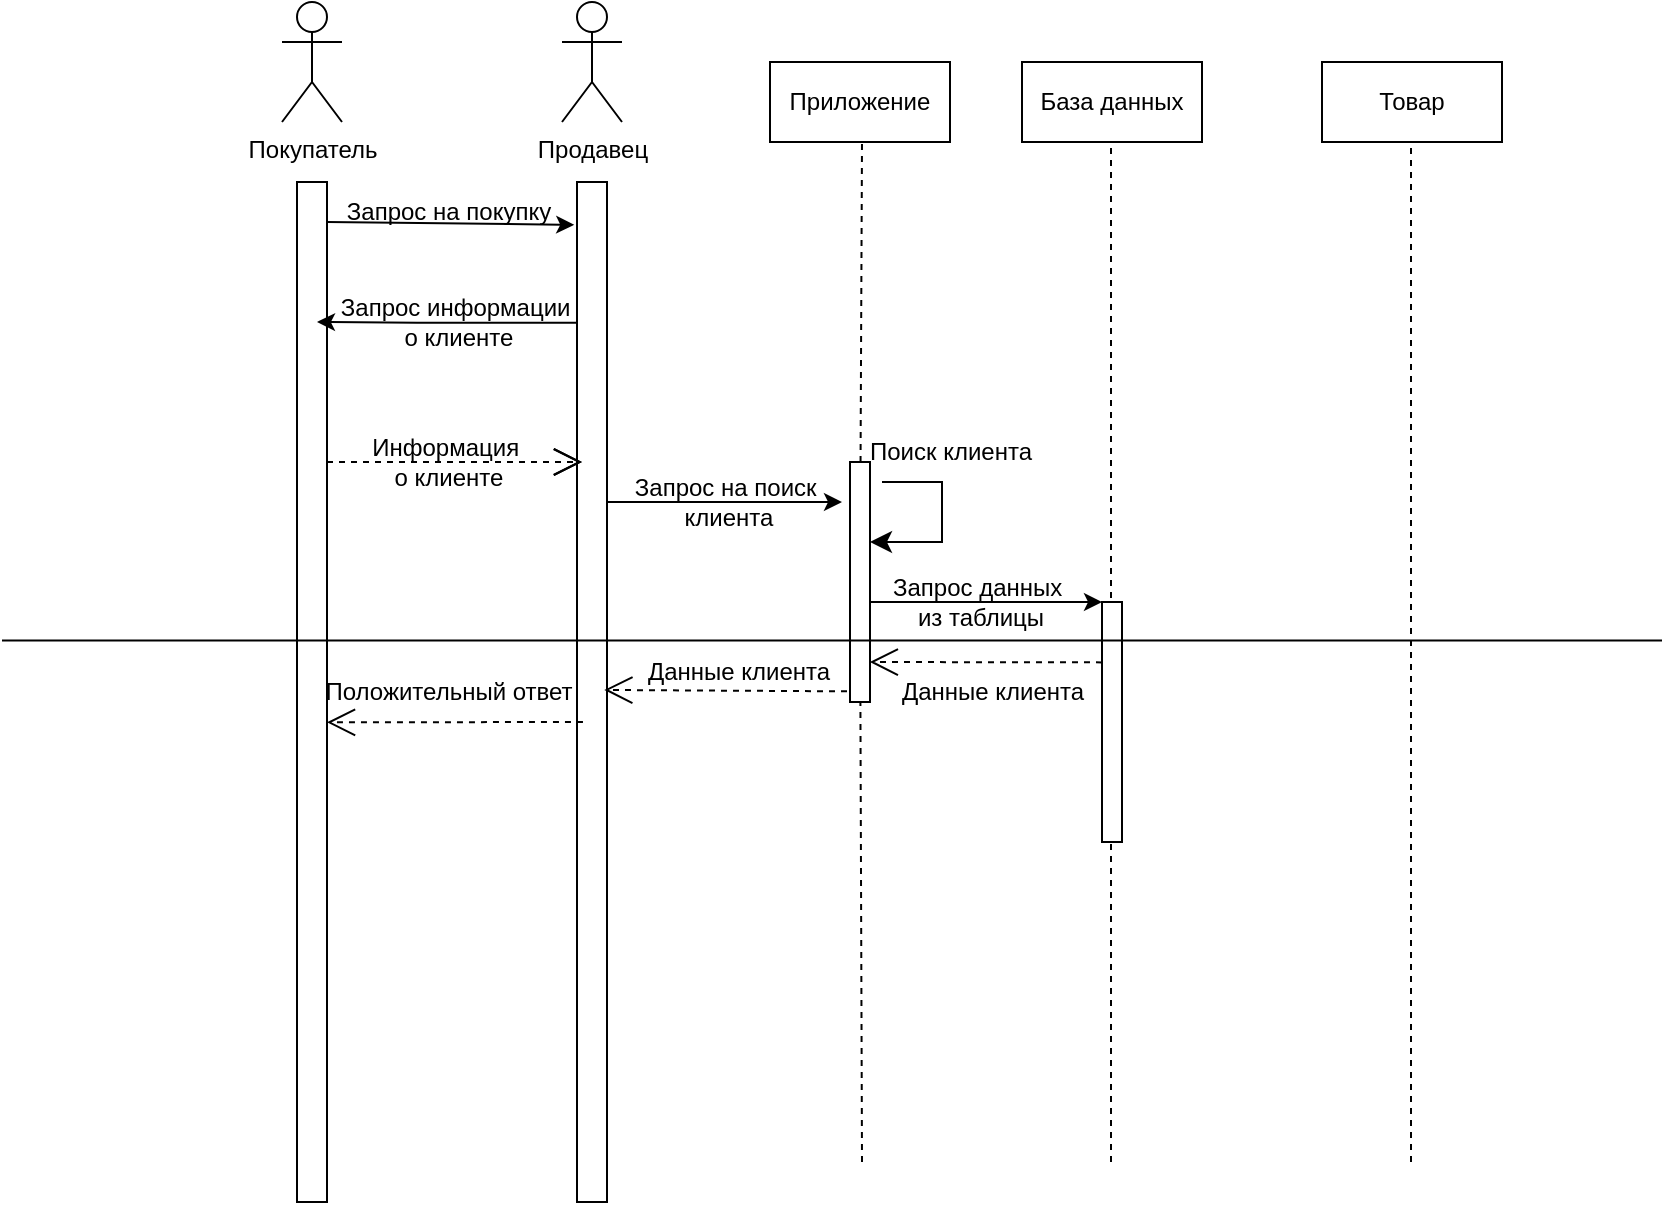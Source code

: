<mxfile version="25.0.3">
  <diagram name="Страница — 1" id="s1N9AcsyB8TP1igfHAV_">
    <mxGraphModel dx="1838" dy="448" grid="1" gridSize="10" guides="1" tooltips="1" connect="1" arrows="1" fold="1" page="1" pageScale="1" pageWidth="827" pageHeight="1169" math="0" shadow="0">
      <root>
        <mxCell id="0" />
        <mxCell id="1" parent="0" />
        <mxCell id="6DJzkv-PkJwYkkrWsRg8-2" value="Покупатель" style="shape=umlActor;verticalLabelPosition=bottom;verticalAlign=top;html=1;outlineConnect=0;" vertex="1" parent="1">
          <mxGeometry x="80" y="50" width="30" height="60" as="geometry" />
        </mxCell>
        <mxCell id="6DJzkv-PkJwYkkrWsRg8-3" value="Продавец" style="shape=umlActor;verticalLabelPosition=bottom;verticalAlign=top;html=1;outlineConnect=0;" vertex="1" parent="1">
          <mxGeometry x="220" y="50" width="30" height="60" as="geometry" />
        </mxCell>
        <mxCell id="6DJzkv-PkJwYkkrWsRg8-5" value="" style="shape=corner;whiteSpace=wrap;html=1;" vertex="1" parent="1">
          <mxGeometry x="87.5" y="140" width="15" height="510" as="geometry" />
        </mxCell>
        <mxCell id="6DJzkv-PkJwYkkrWsRg8-6" value="" style="shape=corner;whiteSpace=wrap;html=1;" vertex="1" parent="1">
          <mxGeometry x="227.5" y="140" width="15" height="510" as="geometry" />
        </mxCell>
        <mxCell id="6DJzkv-PkJwYkkrWsRg8-7" value="Приложение" style="rounded=0;whiteSpace=wrap;html=1;" vertex="1" parent="1">
          <mxGeometry x="324" y="80" width="90" height="40" as="geometry" />
        </mxCell>
        <mxCell id="6DJzkv-PkJwYkkrWsRg8-8" value="База данных" style="rounded=0;whiteSpace=wrap;html=1;" vertex="1" parent="1">
          <mxGeometry x="450" y="80" width="90" height="40" as="geometry" />
        </mxCell>
        <mxCell id="6DJzkv-PkJwYkkrWsRg8-10" value="Товар" style="rounded=0;whiteSpace=wrap;html=1;" vertex="1" parent="1">
          <mxGeometry x="600" y="80" width="90" height="40" as="geometry" />
        </mxCell>
        <mxCell id="6DJzkv-PkJwYkkrWsRg8-11" value="" style="endArrow=none;dashed=1;html=1;rounded=0;" edge="1" parent="1">
          <mxGeometry width="50" height="50" relative="1" as="geometry">
            <mxPoint x="644.5" y="630" as="sourcePoint" />
            <mxPoint x="644.5" y="120" as="targetPoint" />
          </mxGeometry>
        </mxCell>
        <mxCell id="6DJzkv-PkJwYkkrWsRg8-12" value="" style="endArrow=none;dashed=1;html=1;rounded=0;" edge="1" parent="1" source="6DJzkv-PkJwYkkrWsRg8-22">
          <mxGeometry width="50" height="50" relative="1" as="geometry">
            <mxPoint x="370" y="630" as="sourcePoint" />
            <mxPoint x="370" y="120" as="targetPoint" />
          </mxGeometry>
        </mxCell>
        <mxCell id="6DJzkv-PkJwYkkrWsRg8-13" value="" style="endArrow=none;dashed=1;html=1;rounded=0;" edge="1" parent="1">
          <mxGeometry width="50" height="50" relative="1" as="geometry">
            <mxPoint x="494.5" y="630" as="sourcePoint" />
            <mxPoint x="494.5" y="120" as="targetPoint" />
          </mxGeometry>
        </mxCell>
        <mxCell id="6DJzkv-PkJwYkkrWsRg8-14" value="" style="endArrow=classic;html=1;rounded=0;entryX=-0.093;entryY=0.042;entryDx=0;entryDy=0;entryPerimeter=0;" edge="1" parent="1" target="6DJzkv-PkJwYkkrWsRg8-6">
          <mxGeometry width="50" height="50" relative="1" as="geometry">
            <mxPoint x="102.5" y="160" as="sourcePoint" />
            <mxPoint x="182.5" y="160" as="targetPoint" />
          </mxGeometry>
        </mxCell>
        <mxCell id="6DJzkv-PkJwYkkrWsRg8-16" value="Запрос на покупку" style="text;html=1;align=center;verticalAlign=middle;resizable=0;points=[];autosize=1;strokeColor=none;fillColor=none;" vertex="1" parent="1">
          <mxGeometry x="97.5" y="140" width="130" height="30" as="geometry" />
        </mxCell>
        <mxCell id="6DJzkv-PkJwYkkrWsRg8-17" value="" style="endArrow=classic;html=1;rounded=0;entryX=0.826;entryY=0.117;entryDx=0;entryDy=0;entryPerimeter=0;" edge="1" parent="1">
          <mxGeometry width="50" height="50" relative="1" as="geometry">
            <mxPoint x="227.61" y="210.33" as="sourcePoint" />
            <mxPoint x="97.5" y="210.0" as="targetPoint" />
            <Array as="points">
              <mxPoint x="147.61" y="210.33" />
            </Array>
          </mxGeometry>
        </mxCell>
        <mxCell id="6DJzkv-PkJwYkkrWsRg8-18" value="Запрос информации&amp;nbsp;&lt;div&gt;о клиенте&lt;/div&gt;" style="text;html=1;align=center;verticalAlign=middle;resizable=0;points=[];autosize=1;strokeColor=none;fillColor=none;" vertex="1" parent="1">
          <mxGeometry x="97.5" y="190" width="140" height="40" as="geometry" />
        </mxCell>
        <mxCell id="6DJzkv-PkJwYkkrWsRg8-20" value="" style="endArrow=open;endSize=12;dashed=1;html=1;rounded=0;" edge="1" parent="1">
          <mxGeometry y="-70" width="160" relative="1" as="geometry">
            <mxPoint x="102.5" y="280" as="sourcePoint" />
            <mxPoint x="230" y="280" as="targetPoint" />
            <mxPoint as="offset" />
          </mxGeometry>
        </mxCell>
        <mxCell id="6DJzkv-PkJwYkkrWsRg8-21" value="Информация&amp;nbsp;&lt;div&gt;о клиенте&lt;/div&gt;" style="text;html=1;align=center;verticalAlign=middle;resizable=0;points=[];autosize=1;strokeColor=none;fillColor=none;" vertex="1" parent="1">
          <mxGeometry x="112.5" y="260" width="100" height="40" as="geometry" />
        </mxCell>
        <mxCell id="6DJzkv-PkJwYkkrWsRg8-23" value="" style="endArrow=none;dashed=1;html=1;rounded=0;" edge="1" parent="1" target="6DJzkv-PkJwYkkrWsRg8-22">
          <mxGeometry width="50" height="50" relative="1" as="geometry">
            <mxPoint x="370" y="630" as="sourcePoint" />
            <mxPoint x="370" y="120" as="targetPoint" />
          </mxGeometry>
        </mxCell>
        <mxCell id="6DJzkv-PkJwYkkrWsRg8-22" value="" style="shape=corner;whiteSpace=wrap;html=1;" vertex="1" parent="1">
          <mxGeometry x="364" y="280" width="10" height="120" as="geometry" />
        </mxCell>
        <mxCell id="6DJzkv-PkJwYkkrWsRg8-24" value="" style="endArrow=classic;html=1;rounded=0;" edge="1" parent="1">
          <mxGeometry width="50" height="50" relative="1" as="geometry">
            <mxPoint x="242.5" y="300" as="sourcePoint" />
            <mxPoint x="360" y="300" as="targetPoint" />
          </mxGeometry>
        </mxCell>
        <mxCell id="6DJzkv-PkJwYkkrWsRg8-25" value="Запрос на поиск&amp;nbsp;&lt;div&gt;клиента&lt;/div&gt;" style="text;html=1;align=center;verticalAlign=middle;resizable=0;points=[];autosize=1;strokeColor=none;fillColor=none;" vertex="1" parent="1">
          <mxGeometry x="242.5" y="280" width="120" height="40" as="geometry" />
        </mxCell>
        <mxCell id="6DJzkv-PkJwYkkrWsRg8-27" value="" style="edgeStyle=elbowEdgeStyle;elbow=horizontal;endArrow=classic;html=1;curved=0;rounded=0;endSize=8;startSize=8;entryX=0;entryY=0;entryDx=10;entryDy=40;entryPerimeter=0;" edge="1" parent="1" target="6DJzkv-PkJwYkkrWsRg8-22">
          <mxGeometry width="50" height="50" relative="1" as="geometry">
            <mxPoint x="380" y="290" as="sourcePoint" />
            <mxPoint x="550" y="310" as="targetPoint" />
            <Array as="points">
              <mxPoint x="410" y="290" />
            </Array>
          </mxGeometry>
        </mxCell>
        <mxCell id="6DJzkv-PkJwYkkrWsRg8-28" value="Поиск клиента" style="text;html=1;align=center;verticalAlign=middle;resizable=0;points=[];autosize=1;strokeColor=none;fillColor=none;" vertex="1" parent="1">
          <mxGeometry x="364" y="260" width="100" height="30" as="geometry" />
        </mxCell>
        <mxCell id="6DJzkv-PkJwYkkrWsRg8-29" value="" style="shape=corner;whiteSpace=wrap;html=1;" vertex="1" parent="1">
          <mxGeometry x="490" y="350" width="10" height="120" as="geometry" />
        </mxCell>
        <mxCell id="6DJzkv-PkJwYkkrWsRg8-30" value="" style="endArrow=classic;html=1;rounded=0;entryX=0;entryY=0;entryDx=0;entryDy=0;entryPerimeter=0;" edge="1" parent="1" target="6DJzkv-PkJwYkkrWsRg8-29">
          <mxGeometry width="50" height="50" relative="1" as="geometry">
            <mxPoint x="374" y="350" as="sourcePoint" />
            <mxPoint x="464" y="350" as="targetPoint" />
          </mxGeometry>
        </mxCell>
        <mxCell id="6DJzkv-PkJwYkkrWsRg8-31" value="Запрос данных&amp;nbsp;&lt;div&gt;из таблицы&lt;/div&gt;" style="text;html=1;align=center;verticalAlign=middle;resizable=0;points=[];autosize=1;strokeColor=none;fillColor=none;" vertex="1" parent="1">
          <mxGeometry x="374" y="330" width="110" height="40" as="geometry" />
        </mxCell>
        <mxCell id="6DJzkv-PkJwYkkrWsRg8-33" value="" style="endArrow=open;endSize=12;dashed=1;html=1;rounded=0;entryX=0.989;entryY=0.954;entryDx=0;entryDy=0;entryPerimeter=0;" edge="1" parent="1">
          <mxGeometry y="-70" width="160" relative="1" as="geometry">
            <mxPoint x="490" y="380.19" as="sourcePoint" />
            <mxPoint x="373.89" y="380" as="targetPoint" />
            <mxPoint as="offset" />
          </mxGeometry>
        </mxCell>
        <mxCell id="6DJzkv-PkJwYkkrWsRg8-34" value="Данные клиента" style="text;html=1;align=center;verticalAlign=middle;resizable=0;points=[];autosize=1;strokeColor=none;fillColor=none;" vertex="1" parent="1">
          <mxGeometry x="380" y="380" width="110" height="30" as="geometry" />
        </mxCell>
        <mxCell id="6DJzkv-PkJwYkkrWsRg8-35" value="" style="endArrow=open;endSize=12;dashed=1;html=1;rounded=0;entryX=0.91;entryY=0.498;entryDx=0;entryDy=0;entryPerimeter=0;" edge="1" parent="1" target="6DJzkv-PkJwYkkrWsRg8-6">
          <mxGeometry y="-70" width="160" relative="1" as="geometry">
            <mxPoint x="362.5" y="394.67" as="sourcePoint" />
            <mxPoint x="255" y="394.67" as="targetPoint" />
            <mxPoint as="offset" />
          </mxGeometry>
        </mxCell>
        <mxCell id="6DJzkv-PkJwYkkrWsRg8-37" value="Данные клиента" style="text;html=1;align=center;verticalAlign=middle;resizable=0;points=[];autosize=1;strokeColor=none;fillColor=none;" vertex="1" parent="1">
          <mxGeometry x="252.5" y="370" width="110" height="30" as="geometry" />
        </mxCell>
        <mxCell id="6DJzkv-PkJwYkkrWsRg8-38" value="" style="endArrow=open;endSize=12;dashed=1;html=1;rounded=0;" edge="1" parent="1">
          <mxGeometry y="-70" width="160" relative="1" as="geometry">
            <mxPoint x="102.5" y="280" as="sourcePoint" />
            <mxPoint x="230" y="280" as="targetPoint" />
            <mxPoint as="offset" />
          </mxGeometry>
        </mxCell>
        <mxCell id="6DJzkv-PkJwYkkrWsRg8-39" value="" style="endArrow=open;endSize=12;dashed=1;html=1;rounded=0;entryX=0.801;entryY=0.433;entryDx=0;entryDy=0;entryPerimeter=0;" edge="1" parent="1">
          <mxGeometry y="-70" width="160" relative="1" as="geometry">
            <mxPoint x="230.48" y="410" as="sourcePoint" />
            <mxPoint x="102.495" y="410.16" as="targetPoint" />
            <mxPoint as="offset" />
          </mxGeometry>
        </mxCell>
        <mxCell id="6DJzkv-PkJwYkkrWsRg8-40" value="Положительный ответ" style="text;html=1;align=center;verticalAlign=middle;resizable=0;points=[];autosize=1;strokeColor=none;fillColor=none;" vertex="1" parent="1">
          <mxGeometry x="87.5" y="380" width="150" height="30" as="geometry" />
        </mxCell>
        <mxCell id="6DJzkv-PkJwYkkrWsRg8-41" value="" style="endArrow=none;html=1;rounded=0;" edge="1" parent="1">
          <mxGeometry width="50" height="50" relative="1" as="geometry">
            <mxPoint x="-60" y="369.29" as="sourcePoint" />
            <mxPoint x="770" y="369.29" as="targetPoint" />
          </mxGeometry>
        </mxCell>
      </root>
    </mxGraphModel>
  </diagram>
</mxfile>
